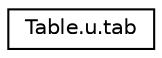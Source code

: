 digraph "Graphical Class Hierarchy"
{
 // LATEX_PDF_SIZE
  edge [fontname="Helvetica",fontsize="10",labelfontname="Helvetica",labelfontsize="10"];
  node [fontname="Helvetica",fontsize="10",shape=record];
  rankdir="LR";
  Node0 [label="Table.u.tab",height=0.2,width=0.4,color="black", fillcolor="white", style="filled",URL="$db/d1b/sqlite3_8c.html#d1/d8a/structTable_8u_8tab",tooltip=" "];
}

